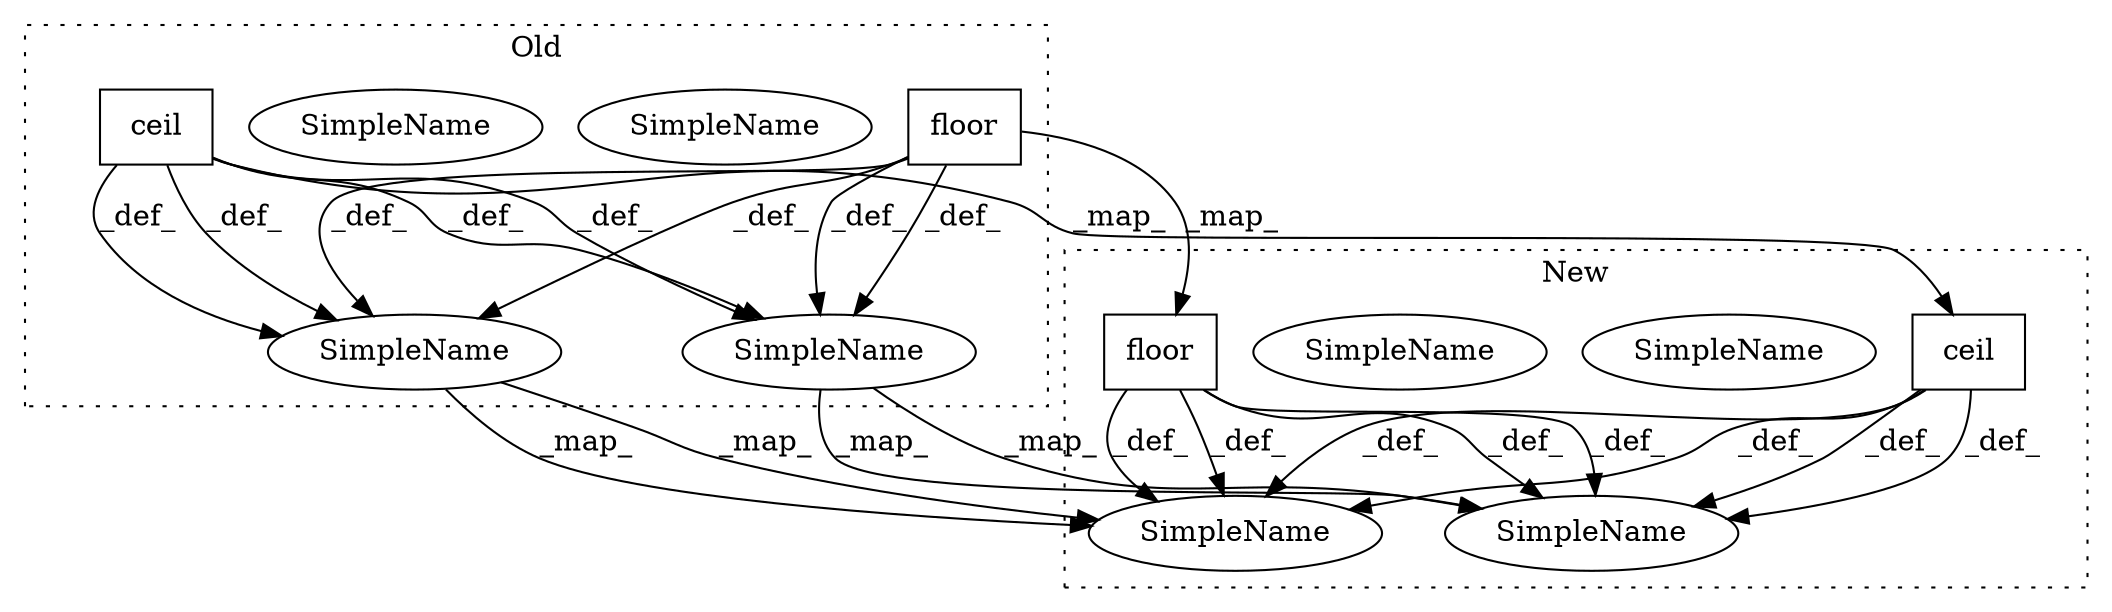 digraph G {
subgraph cluster0 {
1 [label="floor" a="32" s="1944,1966" l="6,1" shape="box"];
3 [label="SimpleName" a="42" s="1923" l="5" shape="ellipse"];
6 [label="SimpleName" a="42" s="1923" l="5" shape="ellipse"];
7 [label="SimpleName" a="42" s="2002" l="1" shape="ellipse"];
10 [label="SimpleName" a="42" s="2002" l="1" shape="ellipse"];
11 [label="ceil" a="32" s="1973,1994" l="5,1" shape="box"];
label = "Old";
style="dotted";
}
subgraph cluster1 {
2 [label="floor" a="32" s="1980,2002" l="6,1" shape="box"];
4 [label="SimpleName" a="42" s="1964" l="5" shape="ellipse"];
5 [label="SimpleName" a="42" s="1964" l="5" shape="ellipse"];
8 [label="SimpleName" a="42" s="2050" l="1" shape="ellipse"];
9 [label="SimpleName" a="42" s="2050" l="1" shape="ellipse"];
12 [label="ceil" a="32" s="2021,2042" l="5,1" shape="box"];
label = "New";
style="dotted";
}
1 -> 10 [label="_def_"];
1 -> 6 [label="_def_"];
1 -> 10 [label="_def_"];
1 -> 6 [label="_def_"];
1 -> 2 [label="_map_"];
2 -> 5 [label="_def_"];
2 -> 9 [label="_def_"];
2 -> 5 [label="_def_"];
2 -> 9 [label="_def_"];
6 -> 5 [label="_map_"];
6 -> 5 [label="_map_"];
10 -> 9 [label="_map_"];
10 -> 9 [label="_map_"];
11 -> 10 [label="_def_"];
11 -> 6 [label="_def_"];
11 -> 12 [label="_map_"];
11 -> 6 [label="_def_"];
11 -> 10 [label="_def_"];
12 -> 5 [label="_def_"];
12 -> 9 [label="_def_"];
12 -> 5 [label="_def_"];
12 -> 9 [label="_def_"];
}
